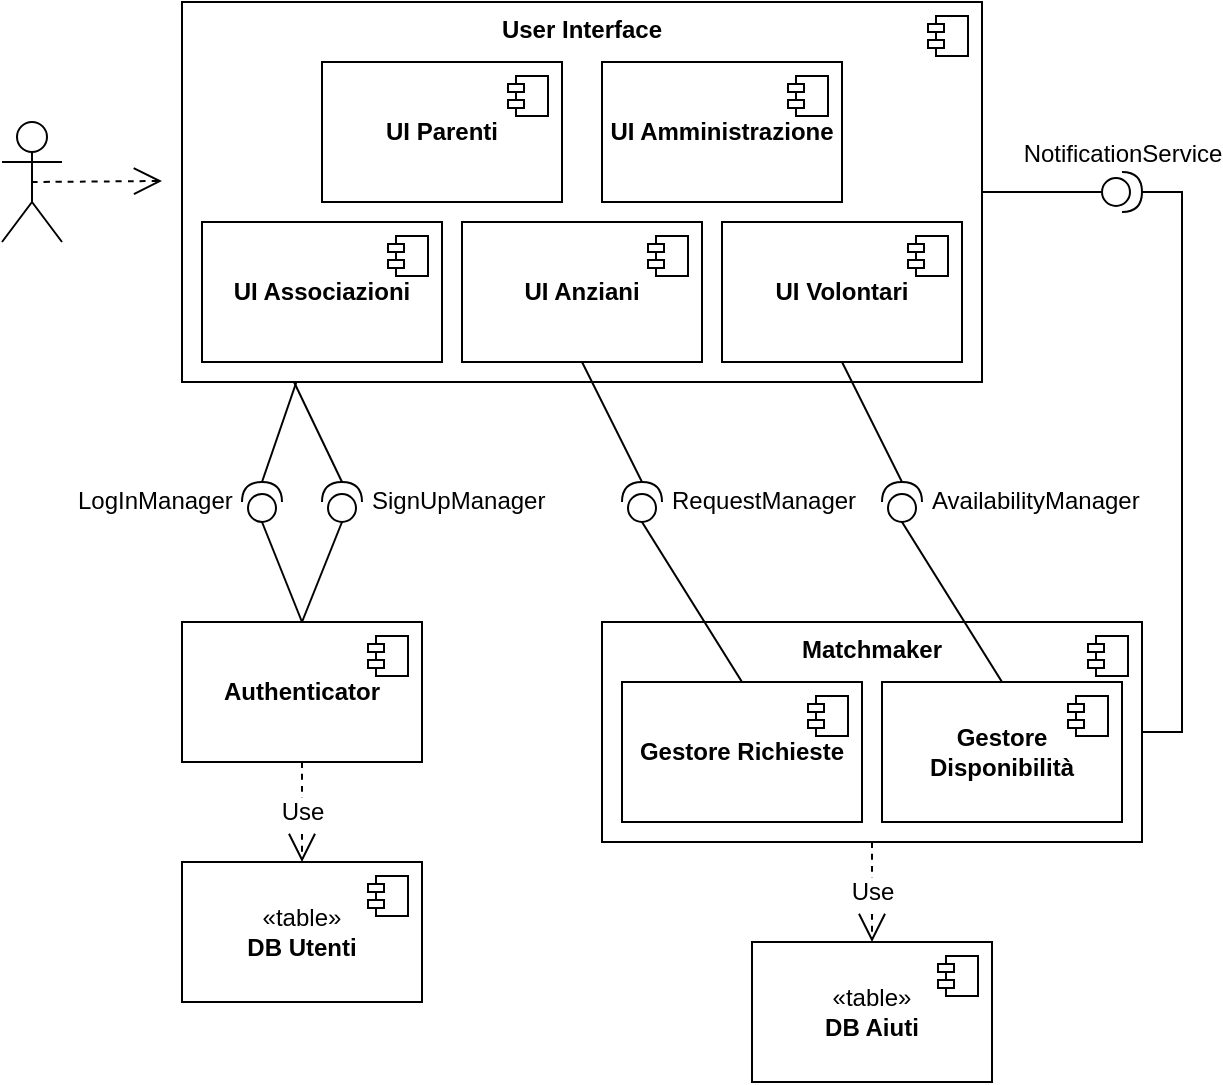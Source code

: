 <mxfile version="24.2.5" type="device">
  <diagram name="Pagina-1" id="aQeGrQ7d98ZQ-CDghlTA">
    <mxGraphModel dx="677" dy="910" grid="1" gridSize="10" guides="1" tooltips="1" connect="1" arrows="1" fold="1" page="0" pageScale="1" pageWidth="827" pageHeight="1169" math="0" shadow="0">
      <root>
        <mxCell id="0" />
        <mxCell id="1" parent="0" />
        <mxCell id="fQAuhInOKur0-kVgkFMw-49" value="&lt;b&gt;Matchmaker&lt;/b&gt;" style="html=1;dropTarget=0;whiteSpace=wrap;labelPosition=center;verticalLabelPosition=middle;align=center;verticalAlign=top;" vertex="1" parent="1">
          <mxGeometry x="450" y="370" width="270" height="110" as="geometry" />
        </mxCell>
        <mxCell id="fQAuhInOKur0-kVgkFMw-50" value="" style="shape=module;jettyWidth=8;jettyHeight=4;" vertex="1" parent="fQAuhInOKur0-kVgkFMw-49">
          <mxGeometry x="1" width="20" height="20" relative="1" as="geometry">
            <mxPoint x="-27" y="7" as="offset" />
          </mxGeometry>
        </mxCell>
        <mxCell id="fQAuhInOKur0-kVgkFMw-20" value="&lt;b&gt;User Interface&lt;/b&gt;" style="html=1;dropTarget=0;whiteSpace=wrap;verticalAlign=top;" vertex="1" parent="1">
          <mxGeometry x="240" y="60" width="400" height="190" as="geometry" />
        </mxCell>
        <mxCell id="fQAuhInOKur0-kVgkFMw-21" value="" style="shape=module;jettyWidth=8;jettyHeight=4;" vertex="1" parent="fQAuhInOKur0-kVgkFMw-20">
          <mxGeometry x="1" width="20" height="20" relative="1" as="geometry">
            <mxPoint x="-27" y="7" as="offset" />
          </mxGeometry>
        </mxCell>
        <mxCell id="fQAuhInOKur0-kVgkFMw-3" value="&lt;div&gt;&lt;b&gt;UI Anziani&lt;/b&gt;&lt;/div&gt;" style="html=1;dropTarget=0;whiteSpace=wrap;rounded=0;" vertex="1" parent="1">
          <mxGeometry x="380" y="170" width="120" height="70" as="geometry" />
        </mxCell>
        <mxCell id="fQAuhInOKur0-kVgkFMw-4" value="" style="shape=module;jettyWidth=8;jettyHeight=4;rounded=0;" vertex="1" parent="fQAuhInOKur0-kVgkFMw-3">
          <mxGeometry x="1" width="20" height="20" relative="1" as="geometry">
            <mxPoint x="-27" y="7" as="offset" />
          </mxGeometry>
        </mxCell>
        <mxCell id="fQAuhInOKur0-kVgkFMw-5" value="&lt;div&gt;&lt;b&gt;UI Volontari&lt;/b&gt;&lt;/div&gt;" style="html=1;dropTarget=0;whiteSpace=wrap;rounded=0;" vertex="1" parent="1">
          <mxGeometry x="510" y="170" width="120" height="70" as="geometry" />
        </mxCell>
        <mxCell id="fQAuhInOKur0-kVgkFMw-6" value="" style="shape=module;jettyWidth=8;jettyHeight=4;rounded=0;" vertex="1" parent="fQAuhInOKur0-kVgkFMw-5">
          <mxGeometry x="1" width="20" height="20" relative="1" as="geometry">
            <mxPoint x="-27" y="7" as="offset" />
          </mxGeometry>
        </mxCell>
        <mxCell id="fQAuhInOKur0-kVgkFMw-7" value="&lt;div&gt;&lt;b&gt;UI Associazioni&lt;/b&gt;&lt;/div&gt;" style="html=1;dropTarget=0;whiteSpace=wrap;rounded=0;" vertex="1" parent="1">
          <mxGeometry x="250" y="170" width="120" height="70" as="geometry" />
        </mxCell>
        <mxCell id="fQAuhInOKur0-kVgkFMw-8" value="" style="shape=module;jettyWidth=8;jettyHeight=4;rounded=0;" vertex="1" parent="fQAuhInOKur0-kVgkFMw-7">
          <mxGeometry x="1" width="20" height="20" relative="1" as="geometry">
            <mxPoint x="-27" y="7" as="offset" />
          </mxGeometry>
        </mxCell>
        <mxCell id="fQAuhInOKur0-kVgkFMw-9" value="&lt;div&gt;&lt;b&gt;UI Parenti&lt;/b&gt;&lt;/div&gt;" style="html=1;dropTarget=0;whiteSpace=wrap;rounded=0;" vertex="1" parent="1">
          <mxGeometry x="310" y="90" width="120" height="70" as="geometry" />
        </mxCell>
        <mxCell id="fQAuhInOKur0-kVgkFMw-10" value="" style="shape=module;jettyWidth=8;jettyHeight=4;rounded=0;" vertex="1" parent="fQAuhInOKur0-kVgkFMw-9">
          <mxGeometry x="1" width="20" height="20" relative="1" as="geometry">
            <mxPoint x="-27" y="7" as="offset" />
          </mxGeometry>
        </mxCell>
        <mxCell id="fQAuhInOKur0-kVgkFMw-11" value="&lt;div&gt;&lt;b&gt;UI Amministrazione&lt;/b&gt;&lt;/div&gt;" style="html=1;dropTarget=0;whiteSpace=wrap;rounded=0;" vertex="1" parent="1">
          <mxGeometry x="450" y="90" width="120" height="70" as="geometry" />
        </mxCell>
        <mxCell id="fQAuhInOKur0-kVgkFMw-12" value="" style="shape=module;jettyWidth=8;jettyHeight=4;rounded=0;" vertex="1" parent="fQAuhInOKur0-kVgkFMw-11">
          <mxGeometry x="1" width="20" height="20" relative="1" as="geometry">
            <mxPoint x="-27" y="7" as="offset" />
          </mxGeometry>
        </mxCell>
        <mxCell id="fQAuhInOKur0-kVgkFMw-15" value="" style="shape=umlActor;verticalLabelPosition=bottom;verticalAlign=top;html=1;" vertex="1" parent="1">
          <mxGeometry x="150" y="120" width="30" height="60" as="geometry" />
        </mxCell>
        <mxCell id="fQAuhInOKur0-kVgkFMw-18" value="" style="endArrow=open;endSize=12;dashed=1;html=1;rounded=0;fontSize=12;curved=1;exitX=0.5;exitY=0.5;exitDx=0;exitDy=0;exitPerimeter=0;entryX=0;entryY=0;entryDx=0;entryDy=60.5;entryPerimeter=0;" edge="1" parent="1" source="fQAuhInOKur0-kVgkFMw-15">
          <mxGeometry width="160" relative="1" as="geometry">
            <mxPoint x="130" y="215" as="sourcePoint" />
            <mxPoint x="230" y="149.5" as="targetPoint" />
          </mxGeometry>
        </mxCell>
        <mxCell id="fQAuhInOKur0-kVgkFMw-24" value="&lt;div&gt;&lt;b&gt;Authenticator&lt;/b&gt;&lt;/div&gt;" style="html=1;dropTarget=0;whiteSpace=wrap;rounded=0;" vertex="1" parent="1">
          <mxGeometry x="240" y="370" width="120" height="70" as="geometry" />
        </mxCell>
        <mxCell id="fQAuhInOKur0-kVgkFMw-25" value="" style="shape=module;jettyWidth=8;jettyHeight=4;rounded=0;" vertex="1" parent="fQAuhInOKur0-kVgkFMw-24">
          <mxGeometry x="1" width="20" height="20" relative="1" as="geometry">
            <mxPoint x="-27" y="7" as="offset" />
          </mxGeometry>
        </mxCell>
        <mxCell id="fQAuhInOKur0-kVgkFMw-31" style="edgeStyle=none;curved=1;rounded=0;orthogonalLoop=1;jettySize=auto;html=1;exitX=0;exitY=0.5;exitDx=0;exitDy=0;exitPerimeter=0;entryX=0.5;entryY=0;entryDx=0;entryDy=0;fontSize=12;startSize=8;endSize=8;endArrow=none;endFill=0;" edge="1" parent="1" source="fQAuhInOKur0-kVgkFMw-29" target="fQAuhInOKur0-kVgkFMw-24">
          <mxGeometry relative="1" as="geometry" />
        </mxCell>
        <mxCell id="fQAuhInOKur0-kVgkFMw-29" value="LogInManager" style="shape=providedRequiredInterface;html=1;verticalLabelPosition=top;sketch=0;rotation=-90;labelPosition=center;align=center;verticalAlign=bottom;horizontal=1;textDirection=vertical-lr;spacing=-15;" vertex="1" parent="1">
          <mxGeometry x="270" y="300" width="20" height="20" as="geometry" />
        </mxCell>
        <mxCell id="fQAuhInOKur0-kVgkFMw-32" style="edgeStyle=none;curved=1;rounded=0;orthogonalLoop=1;jettySize=auto;html=1;exitX=1;exitY=0.5;exitDx=0;exitDy=0;exitPerimeter=0;entryX=0.143;entryY=1;entryDx=0;entryDy=0;entryPerimeter=0;fontSize=12;startSize=8;endSize=8;endArrow=none;endFill=0;" edge="1" parent="1" source="fQAuhInOKur0-kVgkFMw-29" target="fQAuhInOKur0-kVgkFMw-20">
          <mxGeometry relative="1" as="geometry" />
        </mxCell>
        <mxCell id="fQAuhInOKur0-kVgkFMw-35" value="SignUpManager" style="shape=providedRequiredInterface;html=1;verticalLabelPosition=bottom;sketch=0;rotation=-90;horizontal=1;textDirection=vertical-lr;labelPosition=center;align=center;verticalAlign=top;spacing=0;" vertex="1" parent="1">
          <mxGeometry x="310" y="300" width="20" height="20" as="geometry" />
        </mxCell>
        <mxCell id="fQAuhInOKur0-kVgkFMw-36" style="edgeStyle=none;curved=1;rounded=0;orthogonalLoop=1;jettySize=auto;html=1;exitX=0.5;exitY=0;exitDx=0;exitDy=0;entryX=0;entryY=0.5;entryDx=0;entryDy=0;entryPerimeter=0;fontSize=12;startSize=8;endSize=8;endArrow=none;endFill=0;" edge="1" parent="1" source="fQAuhInOKur0-kVgkFMw-24" target="fQAuhInOKur0-kVgkFMw-35">
          <mxGeometry relative="1" as="geometry" />
        </mxCell>
        <mxCell id="fQAuhInOKur0-kVgkFMw-38" style="edgeStyle=none;curved=1;rounded=0;orthogonalLoop=1;jettySize=auto;html=1;exitX=1;exitY=0.5;exitDx=0;exitDy=0;exitPerimeter=0;entryX=0.14;entryY=1;entryDx=0;entryDy=0;entryPerimeter=0;fontSize=12;startSize=8;endSize=8;endArrow=none;endFill=0;" edge="1" parent="1" source="fQAuhInOKur0-kVgkFMw-35" target="fQAuhInOKur0-kVgkFMw-20">
          <mxGeometry relative="1" as="geometry" />
        </mxCell>
        <mxCell id="fQAuhInOKur0-kVgkFMw-40" value="&lt;div&gt;«table»&lt;b&gt;&lt;br&gt;&lt;/b&gt;&lt;/div&gt;&lt;div&gt;&lt;b&gt;DB Utenti&lt;/b&gt;&lt;/div&gt;" style="html=1;dropTarget=0;whiteSpace=wrap;rounded=0;" vertex="1" parent="1">
          <mxGeometry x="240" y="490" width="120" height="70" as="geometry" />
        </mxCell>
        <mxCell id="fQAuhInOKur0-kVgkFMw-41" value="" style="shape=module;jettyWidth=8;jettyHeight=4;rounded=0;" vertex="1" parent="fQAuhInOKur0-kVgkFMw-40">
          <mxGeometry x="1" width="20" height="20" relative="1" as="geometry">
            <mxPoint x="-27" y="7" as="offset" />
          </mxGeometry>
        </mxCell>
        <mxCell id="fQAuhInOKur0-kVgkFMw-43" value="Use" style="endArrow=open;endSize=12;dashed=1;html=1;rounded=0;fontSize=12;curved=1;exitX=0.5;exitY=1;exitDx=0;exitDy=0;entryX=0.5;entryY=0;entryDx=0;entryDy=0;" edge="1" parent="1" source="fQAuhInOKur0-kVgkFMw-24" target="fQAuhInOKur0-kVgkFMw-40">
          <mxGeometry width="160" relative="1" as="geometry">
            <mxPoint x="280" y="460" as="sourcePoint" />
            <mxPoint x="290" y="480" as="targetPoint" />
          </mxGeometry>
        </mxCell>
        <mxCell id="fQAuhInOKur0-kVgkFMw-44" value="&lt;div&gt;&lt;b&gt;Gestore Richieste&lt;/b&gt;&lt;/div&gt;" style="html=1;dropTarget=0;whiteSpace=wrap;rounded=0;" vertex="1" parent="1">
          <mxGeometry x="460" y="400" width="120" height="70" as="geometry" />
        </mxCell>
        <mxCell id="fQAuhInOKur0-kVgkFMw-45" value="" style="shape=module;jettyWidth=8;jettyHeight=4;rounded=0;" vertex="1" parent="fQAuhInOKur0-kVgkFMw-44">
          <mxGeometry x="1" width="20" height="20" relative="1" as="geometry">
            <mxPoint x="-27" y="7" as="offset" />
          </mxGeometry>
        </mxCell>
        <mxCell id="fQAuhInOKur0-kVgkFMw-46" value="&lt;div&gt;&lt;b&gt;Gestore Disponibilità&lt;/b&gt;&lt;/div&gt;" style="html=1;dropTarget=0;whiteSpace=wrap;rounded=0;" vertex="1" parent="1">
          <mxGeometry x="590" y="400" width="120" height="70" as="geometry" />
        </mxCell>
        <mxCell id="fQAuhInOKur0-kVgkFMw-47" value="" style="shape=module;jettyWidth=8;jettyHeight=4;rounded=0;" vertex="1" parent="fQAuhInOKur0-kVgkFMw-46">
          <mxGeometry x="1" width="20" height="20" relative="1" as="geometry">
            <mxPoint x="-27" y="7" as="offset" />
          </mxGeometry>
        </mxCell>
        <mxCell id="fQAuhInOKur0-kVgkFMw-48" style="edgeStyle=none;curved=1;rounded=0;orthogonalLoop=1;jettySize=auto;html=1;exitX=0;exitY=0.5;exitDx=0;exitDy=0;exitPerimeter=0;fontSize=12;startSize=8;endSize=8;" edge="1" parent="1" source="fQAuhInOKur0-kVgkFMw-35" target="fQAuhInOKur0-kVgkFMw-35">
          <mxGeometry relative="1" as="geometry" />
        </mxCell>
        <mxCell id="fQAuhInOKur0-kVgkFMw-55" style="edgeStyle=none;curved=1;rounded=0;orthogonalLoop=1;jettySize=auto;html=1;exitX=1;exitY=0.5;exitDx=0;exitDy=0;exitPerimeter=0;entryX=0.5;entryY=1;entryDx=0;entryDy=0;fontSize=12;startSize=8;endSize=8;endArrow=none;endFill=0;" edge="1" parent="1" source="fQAuhInOKur0-kVgkFMw-52" target="fQAuhInOKur0-kVgkFMw-3">
          <mxGeometry relative="1" as="geometry" />
        </mxCell>
        <mxCell id="fQAuhInOKur0-kVgkFMw-52" value="RequestManager" style="shape=providedRequiredInterface;html=1;verticalLabelPosition=bottom;sketch=0;rotation=-90;horizontal=1;textDirection=vertical-lr;labelPosition=center;align=center;verticalAlign=top;spacing=0;" vertex="1" parent="1">
          <mxGeometry x="460" y="300" width="20" height="20" as="geometry" />
        </mxCell>
        <mxCell id="fQAuhInOKur0-kVgkFMw-54" style="edgeStyle=none;curved=1;rounded=0;orthogonalLoop=1;jettySize=auto;html=1;exitX=0.5;exitY=0;exitDx=0;exitDy=0;entryX=0;entryY=0.5;entryDx=0;entryDy=0;entryPerimeter=0;fontSize=12;startSize=8;endSize=8;endArrow=none;endFill=0;" edge="1" parent="1" source="fQAuhInOKur0-kVgkFMw-44" target="fQAuhInOKur0-kVgkFMw-52">
          <mxGeometry relative="1" as="geometry" />
        </mxCell>
        <mxCell id="fQAuhInOKur0-kVgkFMw-59" style="edgeStyle=none;curved=1;rounded=0;orthogonalLoop=1;jettySize=auto;html=1;exitX=1;exitY=0.5;exitDx=0;exitDy=0;exitPerimeter=0;entryX=0.5;entryY=1;entryDx=0;entryDy=0;fontSize=12;startSize=8;endSize=8;endArrow=none;endFill=0;" edge="1" parent="1" source="fQAuhInOKur0-kVgkFMw-57" target="fQAuhInOKur0-kVgkFMw-5">
          <mxGeometry relative="1" as="geometry" />
        </mxCell>
        <mxCell id="fQAuhInOKur0-kVgkFMw-57" value="AvailabilityManager" style="shape=providedRequiredInterface;html=1;verticalLabelPosition=bottom;sketch=0;rotation=-90;horizontal=1;textDirection=vertical-lr;labelPosition=center;align=center;verticalAlign=top;spacing=0;" vertex="1" parent="1">
          <mxGeometry x="590" y="300" width="20" height="20" as="geometry" />
        </mxCell>
        <mxCell id="fQAuhInOKur0-kVgkFMw-58" style="edgeStyle=none;curved=1;rounded=0;orthogonalLoop=1;jettySize=auto;html=1;exitX=0.5;exitY=0;exitDx=0;exitDy=0;entryX=0;entryY=0.5;entryDx=0;entryDy=0;entryPerimeter=0;fontSize=12;startSize=8;endSize=8;endArrow=none;endFill=0;" edge="1" parent="1" source="fQAuhInOKur0-kVgkFMw-46" target="fQAuhInOKur0-kVgkFMw-57">
          <mxGeometry relative="1" as="geometry" />
        </mxCell>
        <mxCell id="fQAuhInOKur0-kVgkFMw-60" style="edgeStyle=none;curved=1;rounded=0;orthogonalLoop=1;jettySize=auto;html=1;exitX=0;exitY=0.5;exitDx=0;exitDy=0;exitPerimeter=0;fontSize=12;startSize=8;endSize=8;" edge="1" parent="1" source="fQAuhInOKur0-kVgkFMw-57" target="fQAuhInOKur0-kVgkFMw-57">
          <mxGeometry relative="1" as="geometry" />
        </mxCell>
        <mxCell id="fQAuhInOKur0-kVgkFMw-61" value="&lt;div&gt;«table»&lt;b&gt;&lt;br&gt;&lt;/b&gt;&lt;/div&gt;&lt;div&gt;&lt;b&gt;DB Aiuti&lt;/b&gt;&lt;/div&gt;" style="html=1;dropTarget=0;whiteSpace=wrap;rounded=0;" vertex="1" parent="1">
          <mxGeometry x="525" y="530" width="120" height="70" as="geometry" />
        </mxCell>
        <mxCell id="fQAuhInOKur0-kVgkFMw-62" value="" style="shape=module;jettyWidth=8;jettyHeight=4;rounded=0;" vertex="1" parent="fQAuhInOKur0-kVgkFMw-61">
          <mxGeometry x="1" width="20" height="20" relative="1" as="geometry">
            <mxPoint x="-27" y="7" as="offset" />
          </mxGeometry>
        </mxCell>
        <mxCell id="fQAuhInOKur0-kVgkFMw-63" value="Use" style="endArrow=open;endSize=12;dashed=1;html=1;rounded=0;fontSize=12;curved=1;exitX=0.5;exitY=1;exitDx=0;exitDy=0;entryX=0.5;entryY=0;entryDx=0;entryDy=0;" edge="1" parent="1" source="fQAuhInOKur0-kVgkFMw-49" target="fQAuhInOKur0-kVgkFMw-61">
          <mxGeometry width="160" relative="1" as="geometry">
            <mxPoint x="584.5" y="480" as="sourcePoint" />
            <mxPoint x="584.5" y="530" as="targetPoint" />
          </mxGeometry>
        </mxCell>
        <mxCell id="fQAuhInOKur0-kVgkFMw-64" value="NotificationService" style="shape=providedRequiredInterface;html=1;verticalLabelPosition=top;sketch=0;labelPosition=center;align=center;verticalAlign=bottom;" vertex="1" parent="1">
          <mxGeometry x="700" y="145" width="20" height="20" as="geometry" />
        </mxCell>
        <mxCell id="fQAuhInOKur0-kVgkFMw-65" style="edgeStyle=none;curved=1;rounded=0;orthogonalLoop=1;jettySize=auto;html=1;exitX=1;exitY=0.5;exitDx=0;exitDy=0;entryX=0;entryY=0.5;entryDx=0;entryDy=0;entryPerimeter=0;fontSize=12;startSize=8;endSize=8;endArrow=none;endFill=0;" edge="1" parent="1" source="fQAuhInOKur0-kVgkFMw-20" target="fQAuhInOKur0-kVgkFMw-64">
          <mxGeometry relative="1" as="geometry" />
        </mxCell>
        <mxCell id="fQAuhInOKur0-kVgkFMw-67" style="edgeStyle=orthogonalEdgeStyle;rounded=0;orthogonalLoop=1;jettySize=auto;html=1;exitX=1;exitY=0.5;exitDx=0;exitDy=0;entryX=1;entryY=0.5;entryDx=0;entryDy=0;entryPerimeter=0;fontSize=12;startSize=8;endSize=8;endArrow=none;endFill=0;" edge="1" parent="1" source="fQAuhInOKur0-kVgkFMw-49" target="fQAuhInOKur0-kVgkFMw-64">
          <mxGeometry relative="1" as="geometry" />
        </mxCell>
      </root>
    </mxGraphModel>
  </diagram>
</mxfile>
